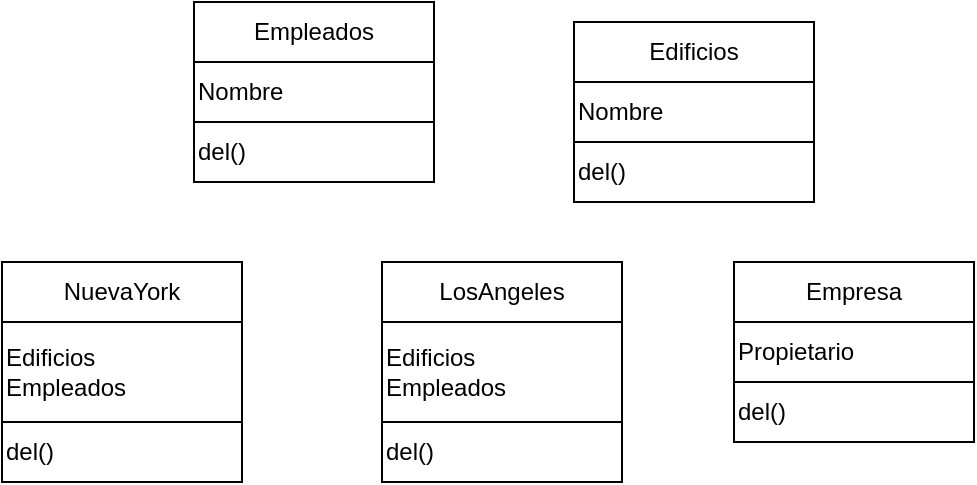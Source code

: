 <mxfile>
    <diagram id="dQvGUUfcHB6NCRlASLt1" name="Página-1">
        <mxGraphModel dx="964" dy="1486" grid="1" gridSize="10" guides="1" tooltips="1" connect="1" arrows="1" fold="1" page="1" pageScale="1" pageWidth="827" pageHeight="1169" math="0" shadow="0">
            <root>
                <mxCell id="0"/>
                <mxCell id="1" parent="0"/>
                <mxCell id="2" value="del()" style="rounded=0;whiteSpace=wrap;html=1;align=left;" vertex="1" parent="1">
                    <mxGeometry x="294" y="-600" width="120" height="30" as="geometry"/>
                </mxCell>
                <mxCell id="3" value="del()" style="rounded=0;whiteSpace=wrap;html=1;align=left;" vertex="1" parent="1">
                    <mxGeometry x="104" y="-600" width="120" height="30" as="geometry"/>
                </mxCell>
                <mxCell id="4" value="LosAngeles" style="rounded=0;whiteSpace=wrap;html=1;" vertex="1" parent="1">
                    <mxGeometry x="294" y="-680" width="120" height="30" as="geometry"/>
                </mxCell>
                <mxCell id="5" value="Empresa" style="rounded=0;whiteSpace=wrap;html=1;" vertex="1" parent="1">
                    <mxGeometry x="470" y="-680" width="120" height="30" as="geometry"/>
                </mxCell>
                <mxCell id="6" value="Edificios&lt;br&gt;Empleados" style="rounded=0;whiteSpace=wrap;html=1;align=left;" vertex="1" parent="1">
                    <mxGeometry x="104" y="-650" width="120" height="50" as="geometry"/>
                </mxCell>
                <mxCell id="7" value="Edificios&lt;br&gt;&lt;div&gt;&lt;span&gt;Empleados&lt;/span&gt;&lt;/div&gt;" style="rounded=0;whiteSpace=wrap;html=1;align=left;" vertex="1" parent="1">
                    <mxGeometry x="294" y="-650" width="120" height="50" as="geometry"/>
                </mxCell>
                <mxCell id="8" value="NuevaYork" style="rounded=0;whiteSpace=wrap;html=1;" vertex="1" parent="1">
                    <mxGeometry x="104" y="-680" width="120" height="30" as="geometry"/>
                </mxCell>
                <mxCell id="9" value="Propietario" style="rounded=0;whiteSpace=wrap;html=1;align=left;" vertex="1" parent="1">
                    <mxGeometry x="470" y="-650" width="120" height="30" as="geometry"/>
                </mxCell>
                <mxCell id="12" value="Nombre" style="rounded=0;whiteSpace=wrap;html=1;align=left;" vertex="1" parent="1">
                    <mxGeometry x="390" y="-770" width="120" height="30" as="geometry"/>
                </mxCell>
                <mxCell id="14" value="Edificios" style="rounded=0;whiteSpace=wrap;html=1;" vertex="1" parent="1">
                    <mxGeometry x="390" y="-800" width="120" height="30" as="geometry"/>
                </mxCell>
                <mxCell id="16" value="del()" style="rounded=0;whiteSpace=wrap;html=1;align=left;" vertex="1" parent="1">
                    <mxGeometry x="470" y="-620" width="120" height="30" as="geometry"/>
                </mxCell>
                <mxCell id="17" value="Nombre" style="rounded=0;whiteSpace=wrap;html=1;align=left;" vertex="1" parent="1">
                    <mxGeometry x="200" y="-780" width="120" height="30" as="geometry"/>
                </mxCell>
                <mxCell id="18" value="Empleados" style="rounded=0;whiteSpace=wrap;html=1;" vertex="1" parent="1">
                    <mxGeometry x="200" y="-810" width="120" height="30" as="geometry"/>
                </mxCell>
                <mxCell id="19" value="del()" style="rounded=0;whiteSpace=wrap;html=1;align=left;" vertex="1" parent="1">
                    <mxGeometry x="200" y="-750" width="120" height="30" as="geometry"/>
                </mxCell>
                <mxCell id="20" value="del()" style="rounded=0;whiteSpace=wrap;html=1;align=left;" vertex="1" parent="1">
                    <mxGeometry x="390" y="-740" width="120" height="30" as="geometry"/>
                </mxCell>
            </root>
        </mxGraphModel>
    </diagram>
</mxfile>